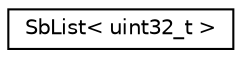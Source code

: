 digraph "Graphical Class Hierarchy"
{
 // LATEX_PDF_SIZE
  edge [fontname="Helvetica",fontsize="10",labelfontname="Helvetica",labelfontsize="10"];
  node [fontname="Helvetica",fontsize="10",shape=record];
  rankdir="LR";
  Node0 [label="SbList\< uint32_t \>",height=0.2,width=0.4,color="black", fillcolor="white", style="filled",URL="$classSbList.html",tooltip=" "];
}

